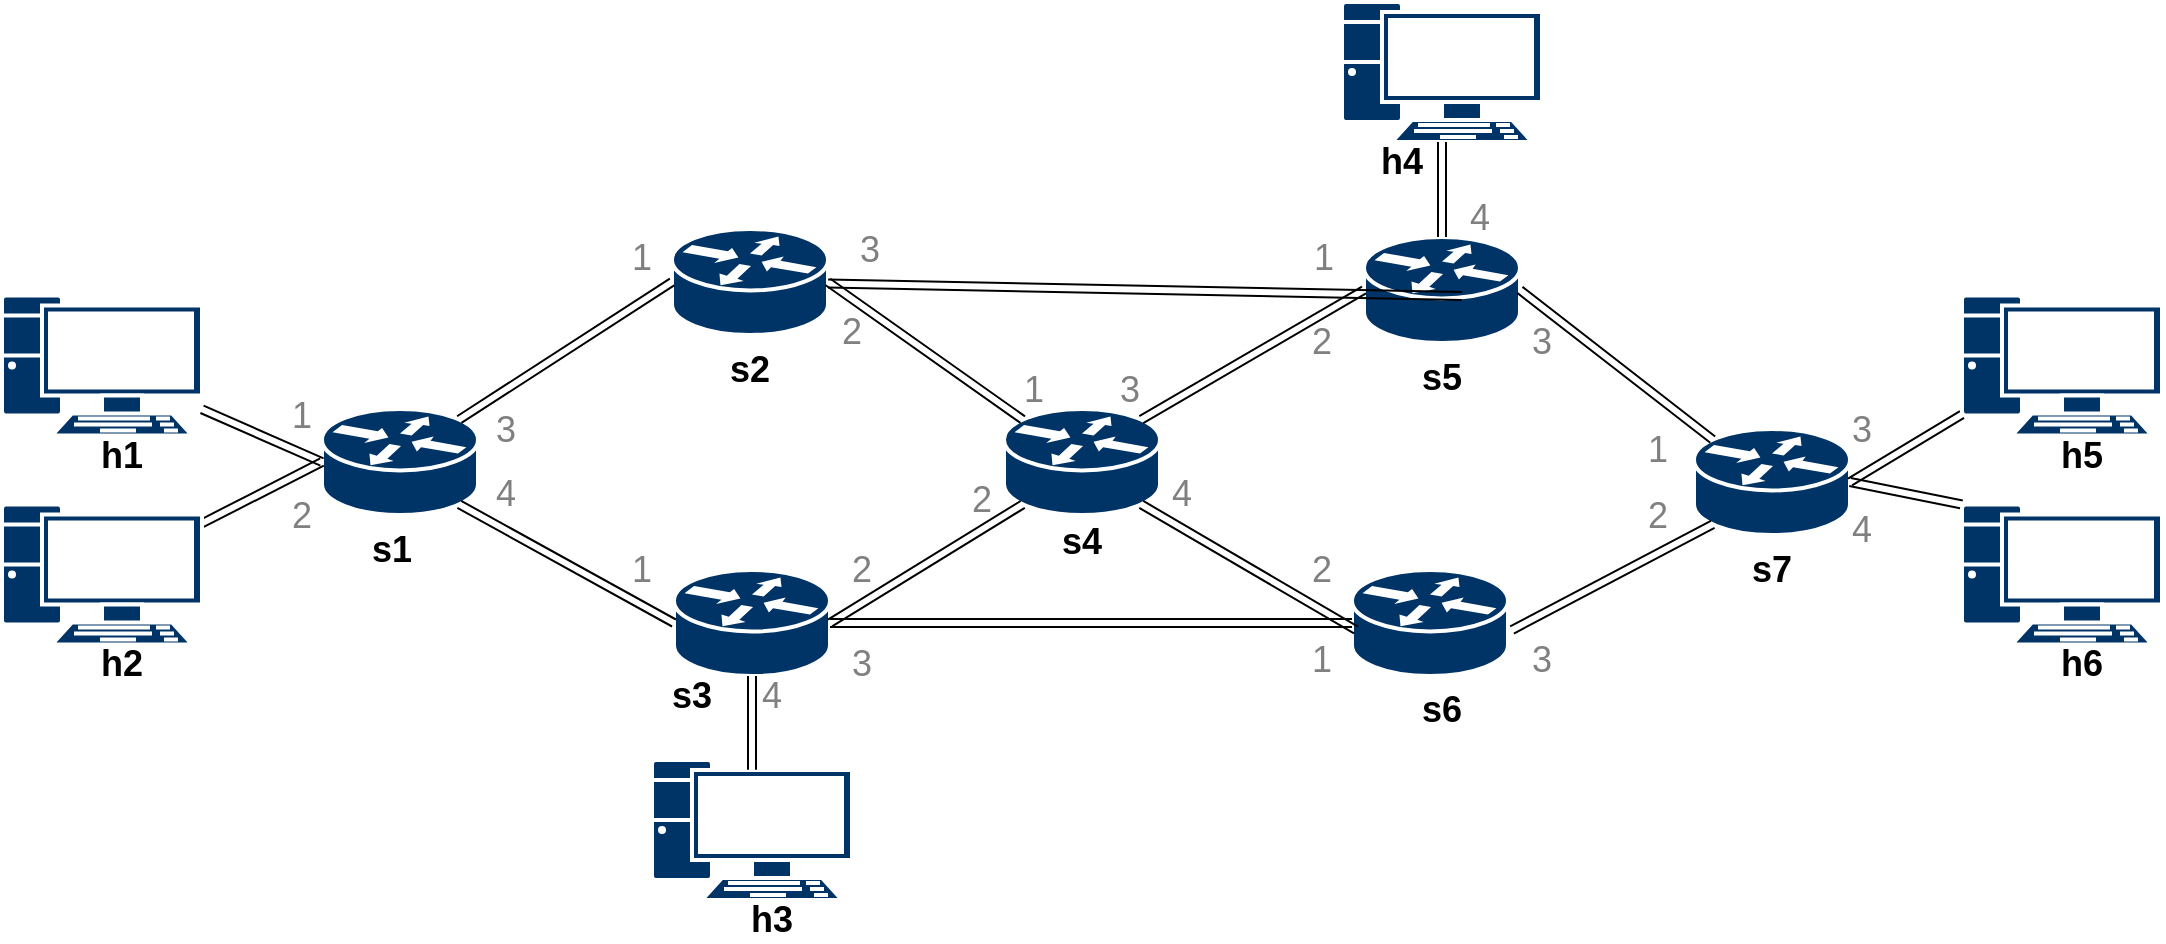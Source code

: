 <mxfile version="13.7.5" type="device" pages="2"><diagram id="B0WK-qs8H3m_uyVk83sW" name="Page-1"><mxGraphModel dx="2572" dy="1991" grid="0" gridSize="10" guides="1" tooltips="1" connect="1" arrows="1" fold="1" page="1" pageScale="1" pageWidth="850" pageHeight="1100" math="0" shadow="0"><root><mxCell id="0"/><mxCell id="1" parent="0"/><mxCell id="U4go18YyZZVqHq1yXscI-90" value="" style="shape=mxgraph.cisco.routers.router;html=1;dashed=0;fillColor=#003366;strokeColor=#ffffff;strokeWidth=2;verticalLabelPosition=bottom;verticalAlign=top" parent="1" vertex="1"><mxGeometry x="-480" y="-626.5" width="78" height="53" as="geometry"/></mxCell><mxCell id="U4go18YyZZVqHq1yXscI-91" value="" style="shape=mxgraph.cisco.routers.router;html=1;dashed=0;fillColor=#003366;strokeColor=#ffffff;strokeWidth=2;verticalLabelPosition=bottom;verticalAlign=top" parent="1" vertex="1"><mxGeometry x="-139" y="-626.5" width="78" height="53" as="geometry"/></mxCell><mxCell id="U4go18YyZZVqHq1yXscI-92" value="" style="shape=mxgraph.cisco.routers.router;html=1;dashed=0;fillColor=#003366;strokeColor=#ffffff;strokeWidth=2;verticalLabelPosition=bottom;verticalAlign=top" parent="1" vertex="1"><mxGeometry x="-304" y="-546" width="78" height="53" as="geometry"/></mxCell><mxCell id="U4go18YyZZVqHq1yXscI-93" value="" style="shape=link;html=1;jettySize=auto;orthogonalLoop=1;exitX=0.88;exitY=0.9;exitDx=0;exitDy=0;entryX=0;entryY=0.5;entryDx=0;entryDy=0;entryPerimeter=0;exitPerimeter=0;" parent="1" source="U4go18YyZZVqHq1yXscI-90" target="U4go18YyZZVqHq1yXscI-92" edge="1"><mxGeometry width="50" height="50" relative="1" as="geometry"><mxPoint x="-392" y="-590" as="sourcePoint"/><mxPoint x="-129" y="-590" as="targetPoint"/></mxGeometry></mxCell><mxCell id="U4go18YyZZVqHq1yXscI-94" value="" style="shape=link;html=1;jettySize=auto;orthogonalLoop=1;exitX=0.12;exitY=0.9;exitDx=0;exitDy=0;entryX=1;entryY=0.5;entryDx=0;entryDy=0;entryPerimeter=0;exitPerimeter=0;" parent="1" source="U4go18YyZZVqHq1yXscI-91" target="U4go18YyZZVqHq1yXscI-92" edge="1"><mxGeometry width="50" height="50" relative="1" as="geometry"><mxPoint x="-392" y="-590" as="sourcePoint"/><mxPoint x="-285" y="-454" as="targetPoint"/></mxGeometry></mxCell><mxCell id="U4go18YyZZVqHq1yXscI-95" value="" style="shape=mxgraph.cisco.routers.router;html=1;dashed=0;fillColor=#003366;strokeColor=#ffffff;strokeWidth=2;verticalLabelPosition=bottom;verticalAlign=top" parent="1" vertex="1"><mxGeometry x="-305" y="-716.5" width="78" height="53" as="geometry"/></mxCell><mxCell id="U4go18YyZZVqHq1yXscI-96" value="" style="shape=mxgraph.cisco.routers.router;html=1;dashed=0;fillColor=#003366;strokeColor=#ffffff;strokeWidth=2;verticalLabelPosition=bottom;verticalAlign=top" parent="1" vertex="1"><mxGeometry x="35" y="-546" width="78" height="53" as="geometry"/></mxCell><mxCell id="U4go18YyZZVqHq1yXscI-97" value="" style="shape=mxgraph.cisco.routers.router;html=1;dashed=0;fillColor=#003366;strokeColor=#ffffff;strokeWidth=2;verticalLabelPosition=bottom;verticalAlign=top" parent="1" vertex="1"><mxGeometry x="206" y="-616.5" width="78" height="53" as="geometry"/></mxCell><mxCell id="U4go18YyZZVqHq1yXscI-98" value="" style="shape=link;html=1;jettySize=auto;orthogonalLoop=1;exitX=0.88;exitY=0.9;exitDx=0;exitDy=0;entryX=0;entryY=0.5;entryDx=0;entryDy=0;entryPerimeter=0;exitPerimeter=0;" parent="1" source="U4go18YyZZVqHq1yXscI-91" edge="1"><mxGeometry width="50" height="50" relative="1" as="geometry"><mxPoint x="-61" y="-596.5" as="sourcePoint"/><mxPoint x="37" y="-516" as="targetPoint"/></mxGeometry></mxCell><mxCell id="U4go18YyZZVqHq1yXscI-99" value="" style="shape=link;html=1;jettySize=auto;orthogonalLoop=1;exitX=0.12;exitY=0.9;exitDx=0;exitDy=0;entryX=1;entryY=0.5;entryDx=0;entryDy=0;entryPerimeter=0;exitPerimeter=0;" parent="1" source="U4go18YyZZVqHq1yXscI-97" edge="1"><mxGeometry width="50" height="50" relative="1" as="geometry"><mxPoint x="202" y="-596.5" as="sourcePoint"/><mxPoint x="115" y="-516" as="targetPoint"/></mxGeometry></mxCell><mxCell id="U4go18YyZZVqHq1yXscI-100" value="" style="shape=link;html=1;jettySize=auto;orthogonalLoop=1;exitX=0.88;exitY=0.1;exitDx=0;exitDy=0;entryX=0;entryY=0.5;entryDx=0;entryDy=0;entryPerimeter=0;exitPerimeter=0;" parent="1" source="U4go18YyZZVqHq1yXscI-90" target="U4go18YyZZVqHq1yXscI-95" edge="1"><mxGeometry width="50" height="50" relative="1" as="geometry"><mxPoint x="-402" y="-654" as="sourcePoint"/><mxPoint x="-304" y="-573.5" as="targetPoint"/></mxGeometry></mxCell><mxCell id="U4go18YyZZVqHq1yXscI-101" value="" style="shape=link;html=1;jettySize=auto;orthogonalLoop=1;exitX=0.12;exitY=0.1;exitDx=0;exitDy=0;exitPerimeter=0;entryX=1;entryY=0.5;entryDx=0;entryDy=0;entryPerimeter=0;" parent="1" source="U4go18YyZZVqHq1yXscI-91" target="U4go18YyZZVqHq1yXscI-95" edge="1"><mxGeometry width="50" height="50" relative="1" as="geometry"><mxPoint x="-144" y="-606.5" as="sourcePoint"/><mxPoint x="-216" y="-676.5" as="targetPoint"/></mxGeometry></mxCell><mxCell id="U4go18YyZZVqHq1yXscI-102" value="" style="shape=mxgraph.cisco.routers.router;html=1;dashed=0;fillColor=#003366;strokeColor=#ffffff;strokeWidth=2;verticalLabelPosition=bottom;verticalAlign=top" parent="1" vertex="1"><mxGeometry x="41" y="-712.5" width="78" height="53" as="geometry"/></mxCell><mxCell id="U4go18YyZZVqHq1yXscI-103" value="" style="shape=link;html=1;jettySize=auto;orthogonalLoop=1;exitX=0.88;exitY=0.1;exitDx=0;exitDy=0;entryX=0;entryY=0.5;entryDx=0;entryDy=0;entryPerimeter=0;exitPerimeter=0;" parent="1" source="U4go18YyZZVqHq1yXscI-91" target="U4go18YyZZVqHq1yXscI-102" edge="1"><mxGeometry width="50" height="50" relative="1" as="geometry"><mxPoint x="-56" y="-596" as="sourcePoint"/><mxPoint x="42" y="-569.5" as="targetPoint"/></mxGeometry></mxCell><mxCell id="U4go18YyZZVqHq1yXscI-104" value="" style="shape=link;html=1;jettySize=auto;orthogonalLoop=1;exitX=0.12;exitY=0.1;exitDx=0;exitDy=0;exitPerimeter=0;entryX=1;entryY=0.5;entryDx=0;entryDy=0;entryPerimeter=0;" parent="1" source="U4go18YyZZVqHq1yXscI-97" target="U4go18YyZZVqHq1yXscI-102" edge="1"><mxGeometry width="50" height="50" relative="1" as="geometry"><mxPoint x="207" y="-596" as="sourcePoint"/><mxPoint x="130" y="-672.5" as="targetPoint"/></mxGeometry></mxCell><mxCell id="U4go18YyZZVqHq1yXscI-105" value="" style="shape=link;html=1;jettySize=auto;orthogonalLoop=1;entryX=0;entryY=0.5;entryDx=0;entryDy=0;entryPerimeter=0;" parent="1" target="U4go18YyZZVqHq1yXscI-90" edge="1" source="U4go18YyZZVqHq1yXscI-108"><mxGeometry width="50" height="50" relative="1" as="geometry"><mxPoint x="-520" y="-599.5" as="sourcePoint"/><mxPoint x="-422.64" y="-546" as="targetPoint"/></mxGeometry></mxCell><mxCell id="U4go18YyZZVqHq1yXscI-106" value="" style="shape=link;html=1;jettySize=auto;orthogonalLoop=1;exitX=1;exitY=0.5;exitDx=0;exitDy=0;entryX=0;entryY=0;entryDx=0;entryDy=0;entryPerimeter=0;exitPerimeter=0;" parent="1" edge="1" target="U4go18YyZZVqHq1yXscI-112" source="U4go18YyZZVqHq1yXscI-97"><mxGeometry width="50" height="50" relative="1" as="geometry"><mxPoint x="274.32" y="-568.8" as="sourcePoint"/><mxPoint x="381.68" y="-506" as="targetPoint"/></mxGeometry></mxCell><mxCell id="U4go18YyZZVqHq1yXscI-107" value="" style="shape=link;html=1;jettySize=auto;orthogonalLoop=1;exitX=1;exitY=0.5;exitDx=0;exitDy=0;entryX=0;entryY=0.85;entryDx=0;entryDy=0;entryPerimeter=0;exitPerimeter=0;" parent="1" edge="1" target="U4go18YyZZVqHq1yXscI-110" source="U4go18YyZZVqHq1yXscI-97"><mxGeometry width="50" height="50" relative="1" as="geometry"><mxPoint x="274.32" y="-611.2" as="sourcePoint"/><mxPoint x="385.68" y="-676" as="targetPoint"/></mxGeometry></mxCell><mxCell id="U4go18YyZZVqHq1yXscI-108" value="" style="fontColor=#000000;verticalAlign=top;verticalLabelPosition=bottom;labelPosition=center;align=center;html=1;outlineConnect=0;fillColor=#003366;strokeColor=#ffffff;gradientColor=none;strokeWidth=2;shape=mxgraph.networks.pc;dashed=0;" parent="1" vertex="1"><mxGeometry x="-640" y="-578.75" width="100" height="70" as="geometry"/></mxCell><mxCell id="U4go18YyZZVqHq1yXscI-109" value="h2" style="text;html=1;strokeColor=none;fillColor=none;align=center;verticalAlign=middle;whiteSpace=wrap;rounded=0;fontStyle=1;fontSize=18;" parent="1" vertex="1"><mxGeometry x="-600" y="-508.75" width="40" height="20" as="geometry"/></mxCell><mxCell id="U4go18YyZZVqHq1yXscI-110" value="" style="fontColor=#000000;verticalAlign=top;verticalLabelPosition=bottom;labelPosition=center;align=center;html=1;outlineConnect=0;fillColor=#003366;strokeColor=#ffffff;gradientColor=none;strokeWidth=2;shape=mxgraph.networks.pc;dashed=0;" parent="1" vertex="1"><mxGeometry x="340" y="-683.25" width="100" height="70" as="geometry"/></mxCell><mxCell id="U4go18YyZZVqHq1yXscI-111" value="h5" style="text;html=1;strokeColor=none;fillColor=none;align=center;verticalAlign=middle;whiteSpace=wrap;rounded=0;fontStyle=1;fontSize=18;" parent="1" vertex="1"><mxGeometry x="380" y="-613.5" width="40" height="20" as="geometry"/></mxCell><mxCell id="U4go18YyZZVqHq1yXscI-112" value="" style="fontColor=#000000;verticalAlign=top;verticalLabelPosition=bottom;labelPosition=center;align=center;html=1;outlineConnect=0;fillColor=#003366;strokeColor=#ffffff;gradientColor=none;strokeWidth=2;shape=mxgraph.networks.pc;dashed=0;" parent="1" vertex="1"><mxGeometry x="340" y="-578.75" width="100" height="70" as="geometry"/></mxCell><mxCell id="U4go18YyZZVqHq1yXscI-113" value="h6" style="text;html=1;strokeColor=none;fillColor=none;align=center;verticalAlign=middle;whiteSpace=wrap;rounded=0;fontStyle=1;fontSize=18;" parent="1" vertex="1"><mxGeometry x="380" y="-508.75" width="40" height="20" as="geometry"/></mxCell><mxCell id="U4go18YyZZVqHq1yXscI-114" value="s1" style="text;html=1;strokeColor=none;fillColor=none;align=center;verticalAlign=middle;whiteSpace=wrap;rounded=0;fontStyle=1;fontSize=18;" parent="1" vertex="1"><mxGeometry x="-465" y="-566.5" width="40" height="20" as="geometry"/></mxCell><mxCell id="U4go18YyZZVqHq1yXscI-115" value="s2" style="text;html=1;strokeColor=none;fillColor=none;align=center;verticalAlign=middle;whiteSpace=wrap;rounded=0;fontStyle=1;fontSize=18;" parent="1" vertex="1"><mxGeometry x="-286" y="-656.5" width="40" height="20" as="geometry"/></mxCell><mxCell id="U4go18YyZZVqHq1yXscI-116" value="s3" style="text;html=1;strokeColor=none;fillColor=none;align=center;verticalAlign=middle;whiteSpace=wrap;rounded=0;fontStyle=1;fontSize=18;" parent="1" vertex="1"><mxGeometry x="-315" y="-493" width="40" height="20" as="geometry"/></mxCell><mxCell id="U4go18YyZZVqHq1yXscI-117" value="s6" style="text;html=1;strokeColor=none;fillColor=none;align=center;verticalAlign=middle;whiteSpace=wrap;rounded=0;fontStyle=1;fontSize=18;" parent="1" vertex="1"><mxGeometry x="60" y="-486.5" width="40" height="20" as="geometry"/></mxCell><mxCell id="U4go18YyZZVqHq1yXscI-118" value="s5" style="text;html=1;strokeColor=none;fillColor=none;align=center;verticalAlign=middle;whiteSpace=wrap;rounded=0;fontStyle=1;fontSize=18;" parent="1" vertex="1"><mxGeometry x="60" y="-652.5" width="40" height="20" as="geometry"/></mxCell><mxCell id="U4go18YyZZVqHq1yXscI-119" value="s7" style="text;html=1;strokeColor=none;fillColor=none;align=center;verticalAlign=middle;whiteSpace=wrap;rounded=0;fontStyle=1;fontSize=18;" parent="1" vertex="1"><mxGeometry x="225" y="-556.5" width="40" height="20" as="geometry"/></mxCell><mxCell id="U4go18YyZZVqHq1yXscI-120" value="s4" style="text;html=1;strokeColor=none;fillColor=none;align=center;verticalAlign=middle;whiteSpace=wrap;rounded=0;fontStyle=1;fontSize=18;" parent="1" vertex="1"><mxGeometry x="-120" y="-570" width="40" height="20" as="geometry"/></mxCell><mxCell id="U4go18YyZZVqHq1yXscI-123" value="1" style="text;html=1;strokeColor=none;fillColor=none;align=center;verticalAlign=middle;whiteSpace=wrap;rounded=0;fontStyle=0;fontSize=18;fontColor=#808080;" parent="1" vertex="1"><mxGeometry x="-510" y="-633.5" width="40" height="20" as="geometry"/></mxCell><mxCell id="U4go18YyZZVqHq1yXscI-124" value="3" style="text;html=1;strokeColor=none;fillColor=none;align=center;verticalAlign=middle;whiteSpace=wrap;rounded=0;fontStyle=0;fontSize=18;fontColor=#808080;" parent="1" vertex="1"><mxGeometry x="-408" y="-626" width="40" height="20" as="geometry"/></mxCell><mxCell id="U4go18YyZZVqHq1yXscI-125" value="4" style="text;html=1;strokeColor=none;fillColor=none;align=center;verticalAlign=middle;whiteSpace=wrap;rounded=0;fontStyle=0;fontSize=18;fontColor=#808080;" parent="1" vertex="1"><mxGeometry x="-408" y="-594.5" width="40" height="20" as="geometry"/></mxCell><mxCell id="U4go18YyZZVqHq1yXscI-126" value="2" style="text;html=1;strokeColor=none;fillColor=none;align=center;verticalAlign=middle;whiteSpace=wrap;rounded=0;fontStyle=0;fontSize=18;fontColor=#808080;" parent="1" vertex="1"><mxGeometry x="-235" y="-675" width="40" height="20" as="geometry"/></mxCell><mxCell id="U4go18YyZZVqHq1yXscI-127" value="1" style="text;html=1;strokeColor=none;fillColor=none;align=center;verticalAlign=middle;whiteSpace=wrap;rounded=0;fontStyle=0;fontSize=18;fontColor=#808080;" parent="1" vertex="1"><mxGeometry x="-340" y="-712.5" width="40" height="20" as="geometry"/></mxCell><mxCell id="U4go18YyZZVqHq1yXscI-128" value="2" style="text;html=1;strokeColor=none;fillColor=none;align=center;verticalAlign=middle;whiteSpace=wrap;rounded=0;fontStyle=0;fontSize=18;fontColor=#808080;" parent="1" vertex="1"><mxGeometry x="-230" y="-556.5" width="40" height="20" as="geometry"/></mxCell><mxCell id="U4go18YyZZVqHq1yXscI-129" value="4" style="text;html=1;strokeColor=none;fillColor=none;align=center;verticalAlign=middle;whiteSpace=wrap;rounded=0;fontStyle=0;fontSize=18;fontColor=#808080;" parent="1" vertex="1"><mxGeometry x="-275" y="-493" width="40" height="20" as="geometry"/></mxCell><mxCell id="U4go18YyZZVqHq1yXscI-130" value="4" style="text;html=1;strokeColor=none;fillColor=none;align=center;verticalAlign=middle;whiteSpace=wrap;rounded=0;fontStyle=0;fontSize=18;fontColor=#808080;" parent="1" vertex="1"><mxGeometry x="-70" y="-594.5" width="40" height="20" as="geometry"/></mxCell><mxCell id="U4go18YyZZVqHq1yXscI-131" value="3" style="text;html=1;strokeColor=none;fillColor=none;align=center;verticalAlign=middle;whiteSpace=wrap;rounded=0;fontStyle=0;fontSize=18;fontColor=#808080;" parent="1" vertex="1"><mxGeometry x="-96" y="-646" width="40" height="20" as="geometry"/></mxCell><mxCell id="U4go18YyZZVqHq1yXscI-132" value="1" style="text;html=1;strokeColor=none;fillColor=none;align=center;verticalAlign=middle;whiteSpace=wrap;rounded=0;fontStyle=0;fontSize=18;fontColor=#808080;" parent="1" vertex="1"><mxGeometry x="-144" y="-646" width="40" height="20" as="geometry"/></mxCell><mxCell id="U4go18YyZZVqHq1yXscI-133" value="2" style="text;html=1;strokeColor=none;fillColor=none;align=center;verticalAlign=middle;whiteSpace=wrap;rounded=0;fontStyle=0;fontSize=18;fontColor=#808080;" parent="1" vertex="1"><mxGeometry x="-170" y="-591.5" width="40" height="20" as="geometry"/></mxCell><mxCell id="U4go18YyZZVqHq1yXscI-134" value="3" style="text;html=1;strokeColor=none;fillColor=none;align=center;verticalAlign=middle;whiteSpace=wrap;rounded=0;fontStyle=0;fontSize=18;fontColor=#808080;" parent="1" vertex="1"><mxGeometry x="110" y="-670" width="40" height="20" as="geometry"/></mxCell><mxCell id="U4go18YyZZVqHq1yXscI-135" value="2" style="text;html=1;strokeColor=none;fillColor=none;align=center;verticalAlign=middle;whiteSpace=wrap;rounded=0;fontStyle=0;fontSize=18;fontColor=#808080;" parent="1" vertex="1"><mxGeometry y="-670" width="40" height="20" as="geometry"/></mxCell><mxCell id="U4go18YyZZVqHq1yXscI-136" value="3" style="text;html=1;strokeColor=none;fillColor=none;align=center;verticalAlign=middle;whiteSpace=wrap;rounded=0;fontStyle=0;fontSize=18;fontColor=#808080;" parent="1" vertex="1"><mxGeometry x="110" y="-511" width="40" height="20" as="geometry"/></mxCell><mxCell id="U4go18YyZZVqHq1yXscI-137" value="2" style="text;html=1;strokeColor=none;fillColor=none;align=center;verticalAlign=middle;whiteSpace=wrap;rounded=0;fontStyle=0;fontSize=18;fontColor=#808080;" parent="1" vertex="1"><mxGeometry y="-556.5" width="40" height="20" as="geometry"/></mxCell><mxCell id="U4go18YyZZVqHq1yXscI-138" value="4" style="text;html=1;strokeColor=none;fillColor=none;align=center;verticalAlign=middle;whiteSpace=wrap;rounded=0;fontStyle=0;fontSize=18;fontColor=#808080;" parent="1" vertex="1"><mxGeometry x="270" y="-576.5" width="40" height="20" as="geometry"/></mxCell><mxCell id="U4go18YyZZVqHq1yXscI-139" value="3" style="text;html=1;strokeColor=none;fillColor=none;align=center;verticalAlign=middle;whiteSpace=wrap;rounded=0;fontStyle=0;fontSize=18;fontColor=#808080;" parent="1" vertex="1"><mxGeometry x="270" y="-626.5" width="40" height="20" as="geometry"/></mxCell><mxCell id="U4go18YyZZVqHq1yXscI-140" value="1" style="text;html=1;strokeColor=none;fillColor=none;align=center;verticalAlign=middle;whiteSpace=wrap;rounded=0;fontStyle=0;fontSize=18;fontColor=#808080;" parent="1" vertex="1"><mxGeometry x="168" y="-616.5" width="40" height="20" as="geometry"/></mxCell><mxCell id="U4go18YyZZVqHq1yXscI-141" value="2" style="text;html=1;strokeColor=none;fillColor=none;align=center;verticalAlign=middle;whiteSpace=wrap;rounded=0;fontStyle=0;fontSize=18;fontColor=#808080;" parent="1" vertex="1"><mxGeometry x="168" y="-583.5" width="40" height="20" as="geometry"/></mxCell><mxCell id="B4ieA7MkEwwjnOSeDFHS-1" value="" style="shape=link;html=1;jettySize=auto;orthogonalLoop=1;exitX=0.628;exitY=0.557;exitDx=0;exitDy=0;exitPerimeter=0;" edge="1" parent="1" source="U4go18YyZZVqHq1yXscI-102" target="U4go18YyZZVqHq1yXscI-95"><mxGeometry width="50" height="50" relative="1" as="geometry"><mxPoint x="-119.64" y="-611.2" as="sourcePoint"/><mxPoint x="-217" y="-680" as="targetPoint"/></mxGeometry></mxCell><mxCell id="B4ieA7MkEwwjnOSeDFHS-2" value="" style="shape=link;html=1;jettySize=auto;orthogonalLoop=1;" edge="1" parent="1" source="U4go18YyZZVqHq1yXscI-96" target="U4go18YyZZVqHq1yXscI-92"><mxGeometry width="50" height="50" relative="1" as="geometry"><mxPoint x="-109.64" y="-601.2" as="sourcePoint"/><mxPoint x="-207" y="-670" as="targetPoint"/></mxGeometry></mxCell><mxCell id="B4ieA7MkEwwjnOSeDFHS-4" value="" style="fontColor=#000000;verticalAlign=top;verticalLabelPosition=bottom;labelPosition=center;align=center;html=1;outlineConnect=0;fillColor=#003366;strokeColor=#ffffff;gradientColor=none;strokeWidth=2;shape=mxgraph.networks.pc;dashed=0;" vertex="1" parent="1"><mxGeometry x="-640" y="-683.25" width="100" height="70" as="geometry"/></mxCell><mxCell id="B4ieA7MkEwwjnOSeDFHS-5" value="h1" style="text;html=1;strokeColor=none;fillColor=none;align=center;verticalAlign=middle;whiteSpace=wrap;rounded=0;fontStyle=1;fontSize=18;" vertex="1" parent="1"><mxGeometry x="-600" y="-613.25" width="40" height="20" as="geometry"/></mxCell><mxCell id="B4ieA7MkEwwjnOSeDFHS-6" value="" style="shape=link;html=1;jettySize=auto;orthogonalLoop=1;exitX=0;exitY=0.5;exitDx=0;exitDy=0;exitPerimeter=0;" edge="1" parent="1" source="U4go18YyZZVqHq1yXscI-90" target="B4ieA7MkEwwjnOSeDFHS-4"><mxGeometry width="50" height="50" relative="1" as="geometry"><mxPoint x="-510" y="-569.111" as="sourcePoint"/><mxPoint x="-470" y="-590" as="targetPoint"/></mxGeometry></mxCell><mxCell id="B4ieA7MkEwwjnOSeDFHS-7" value="" style="fontColor=#000000;verticalAlign=top;verticalLabelPosition=bottom;labelPosition=center;align=center;html=1;outlineConnect=0;fillColor=#003366;strokeColor=#ffffff;gradientColor=none;strokeWidth=2;shape=mxgraph.networks.pc;dashed=0;" vertex="1" parent="1"><mxGeometry x="-315" y="-451" width="100" height="70" as="geometry"/></mxCell><mxCell id="B4ieA7MkEwwjnOSeDFHS-8" value="h3" style="text;html=1;strokeColor=none;fillColor=none;align=center;verticalAlign=middle;whiteSpace=wrap;rounded=0;fontStyle=1;fontSize=18;" vertex="1" parent="1"><mxGeometry x="-275" y="-381" width="40" height="20" as="geometry"/></mxCell><mxCell id="B4ieA7MkEwwjnOSeDFHS-10" value="" style="fontColor=#000000;verticalAlign=top;verticalLabelPosition=bottom;labelPosition=center;align=center;html=1;outlineConnect=0;fillColor=#003366;strokeColor=#ffffff;gradientColor=none;strokeWidth=2;shape=mxgraph.networks.pc;dashed=0;" vertex="1" parent="1"><mxGeometry x="30" y="-830" width="100" height="70" as="geometry"/></mxCell><mxCell id="B4ieA7MkEwwjnOSeDFHS-11" value="h4" style="text;html=1;strokeColor=none;fillColor=none;align=center;verticalAlign=middle;whiteSpace=wrap;rounded=0;fontStyle=1;fontSize=18;" vertex="1" parent="1"><mxGeometry x="40" y="-760" width="40" height="20" as="geometry"/></mxCell><mxCell id="B4ieA7MkEwwjnOSeDFHS-13" value="" style="shape=link;html=1;jettySize=auto;orthogonalLoop=1;exitX=0.5;exitY=0;exitDx=0;exitDy=0;exitPerimeter=0;" edge="1" parent="1" source="U4go18YyZZVqHq1yXscI-102" target="B4ieA7MkEwwjnOSeDFHS-10"><mxGeometry width="50" height="50" relative="1" as="geometry"><mxPoint x="-450.64" y="-643.2" as="sourcePoint"/><mxPoint x="-500" y="-661.233" as="targetPoint"/></mxGeometry></mxCell><mxCell id="B4ieA7MkEwwjnOSeDFHS-14" value="" style="shape=link;html=1;jettySize=auto;orthogonalLoop=1;entryX=0.5;entryY=0.07;entryDx=0;entryDy=0;entryPerimeter=0;" edge="1" parent="1" source="U4go18YyZZVqHq1yXscI-92" target="B4ieA7MkEwwjnOSeDFHS-7"><mxGeometry width="50" height="50" relative="1" as="geometry"><mxPoint x="-440.64" y="-591.2" as="sourcePoint"/><mxPoint x="-490" y="-609.233" as="targetPoint"/></mxGeometry></mxCell><mxCell id="B4ieA7MkEwwjnOSeDFHS-16" value="2" style="text;html=1;strokeColor=none;fillColor=none;align=center;verticalAlign=middle;whiteSpace=wrap;rounded=0;fontStyle=0;fontSize=18;fontColor=#808080;" vertex="1" parent="1"><mxGeometry x="-510" y="-583.5" width="40" height="20" as="geometry"/></mxCell><mxCell id="B4ieA7MkEwwjnOSeDFHS-18" value="3" style="text;html=1;strokeColor=none;fillColor=none;align=center;verticalAlign=middle;whiteSpace=wrap;rounded=0;fontStyle=0;fontSize=18;fontColor=#808080;" vertex="1" parent="1"><mxGeometry x="-226" y="-716.5" width="40" height="20" as="geometry"/></mxCell><mxCell id="B4ieA7MkEwwjnOSeDFHS-20" value="1" style="text;html=1;strokeColor=none;fillColor=none;align=center;verticalAlign=middle;whiteSpace=wrap;rounded=0;fontStyle=0;fontSize=18;fontColor=#808080;" vertex="1" parent="1"><mxGeometry x="-340" y="-556.5" width="40" height="20" as="geometry"/></mxCell><mxCell id="B4ieA7MkEwwjnOSeDFHS-21" value="3" style="text;html=1;strokeColor=none;fillColor=none;align=center;verticalAlign=middle;whiteSpace=wrap;rounded=0;fontStyle=0;fontSize=18;fontColor=#808080;" vertex="1" parent="1"><mxGeometry x="-230" y="-508.75" width="40" height="20" as="geometry"/></mxCell><mxCell id="B4ieA7MkEwwjnOSeDFHS-22" value="1" style="text;html=1;strokeColor=none;fillColor=none;align=center;verticalAlign=middle;whiteSpace=wrap;rounded=0;fontStyle=0;fontSize=18;fontColor=#808080;" vertex="1" parent="1"><mxGeometry x="1" y="-712.5" width="40" height="20" as="geometry"/></mxCell><mxCell id="B4ieA7MkEwwjnOSeDFHS-24" value="4" style="text;html=1;strokeColor=none;fillColor=none;align=center;verticalAlign=middle;whiteSpace=wrap;rounded=0;fontStyle=0;fontSize=18;fontColor=#808080;" vertex="1" parent="1"><mxGeometry x="79" y="-732.5" width="40" height="20" as="geometry"/></mxCell><mxCell id="B4ieA7MkEwwjnOSeDFHS-25" value="1" style="text;html=1;strokeColor=none;fillColor=none;align=center;verticalAlign=middle;whiteSpace=wrap;rounded=0;fontStyle=0;fontSize=18;fontColor=#808080;" vertex="1" parent="1"><mxGeometry y="-511" width="40" height="20" as="geometry"/></mxCell></root></mxGraphModel></diagram><diagram name="Copy of Page-1" id="Jq4Bd32oKz4DNX3u5gQL"><mxGraphModel dx="2916" dy="2126" grid="1" gridSize="10" guides="1" tooltips="1" connect="1" arrows="1" fold="1" page="1" pageScale="1" pageWidth="850" pageHeight="1100" math="0" shadow="0"><root><mxCell id="gn1PB1G_zVy1GwIdM90C-0"/><mxCell id="gn1PB1G_zVy1GwIdM90C-1" parent="gn1PB1G_zVy1GwIdM90C-0"/><mxCell id="gn1PB1G_zVy1GwIdM90C-2" value="" style="curved=1;endArrow=classic;html=1;strokeColor=#242BFF;strokeWidth=6;" edge="1" parent="gn1PB1G_zVy1GwIdM90C-1" source="gn1PB1G_zVy1GwIdM90C-22"><mxGeometry width="50" height="50" relative="1" as="geometry"><mxPoint y="-626.5" as="sourcePoint"/><mxPoint x="390" y="-796.5" as="targetPoint"/><Array as="points"><mxPoint x="-430" y="-716.5"/><mxPoint x="-260" y="-836.5"/><mxPoint x="-90" y="-716.5"/><mxPoint x="120" y="-566.5"/></Array></mxGeometry></mxCell><mxCell id="gn1PB1G_zVy1GwIdM90C-3" value="" style="curved=1;endArrow=classic;html=1;strokeWidth=6;strokeColor=#FF0000;" edge="1" parent="gn1PB1G_zVy1GwIdM90C-1"><mxGeometry width="50" height="50" relative="1" as="geometry"><mxPoint x="-500" y="-701.885" as="sourcePoint"/><mxPoint x="390" y="-616.5" as="targetPoint"/><Array as="points"><mxPoint x="-420" y="-706.5"/><mxPoint x="-260" y="-586.5"/><mxPoint x="-90" y="-706.5"/><mxPoint x="90" y="-836.5"/><mxPoint x="250" y="-706.5"/></Array></mxGeometry></mxCell><mxCell id="gn1PB1G_zVy1GwIdM90C-4" value="" style="shape=mxgraph.cisco.routers.router;html=1;dashed=0;fillColor=#003366;strokeColor=#ffffff;strokeWidth=2;verticalLabelPosition=bottom;verticalAlign=top" vertex="1" parent="gn1PB1G_zVy1GwIdM90C-1"><mxGeometry x="-470" y="-736.5" width="78" height="53" as="geometry"/></mxCell><mxCell id="gn1PB1G_zVy1GwIdM90C-5" value="" style="shape=mxgraph.cisco.routers.router;html=1;dashed=0;fillColor=#003366;strokeColor=#ffffff;strokeWidth=2;verticalLabelPosition=bottom;verticalAlign=top" vertex="1" parent="gn1PB1G_zVy1GwIdM90C-1"><mxGeometry x="-129" y="-736.5" width="78" height="53" as="geometry"/></mxCell><mxCell id="gn1PB1G_zVy1GwIdM90C-6" value="" style="shape=mxgraph.cisco.routers.router;html=1;dashed=0;fillColor=#003366;strokeColor=#ffffff;strokeWidth=2;verticalLabelPosition=bottom;verticalAlign=top" vertex="1" parent="gn1PB1G_zVy1GwIdM90C-1"><mxGeometry x="-294" y="-656" width="78" height="53" as="geometry"/></mxCell><mxCell id="gn1PB1G_zVy1GwIdM90C-7" value="" style="shape=link;html=1;jettySize=auto;orthogonalLoop=1;exitX=0.88;exitY=0.9;exitDx=0;exitDy=0;entryX=0;entryY=0.5;entryDx=0;entryDy=0;entryPerimeter=0;exitPerimeter=0;" edge="1" parent="gn1PB1G_zVy1GwIdM90C-1" source="gn1PB1G_zVy1GwIdM90C-4" target="gn1PB1G_zVy1GwIdM90C-6"><mxGeometry width="50" height="50" relative="1" as="geometry"><mxPoint x="-382" y="-700" as="sourcePoint"/><mxPoint x="-119" y="-700" as="targetPoint"/></mxGeometry></mxCell><mxCell id="gn1PB1G_zVy1GwIdM90C-8" value="" style="shape=link;html=1;jettySize=auto;orthogonalLoop=1;exitX=0.12;exitY=0.9;exitDx=0;exitDy=0;entryX=1;entryY=0.5;entryDx=0;entryDy=0;entryPerimeter=0;exitPerimeter=0;" edge="1" parent="gn1PB1G_zVy1GwIdM90C-1" source="gn1PB1G_zVy1GwIdM90C-5" target="gn1PB1G_zVy1GwIdM90C-6"><mxGeometry width="50" height="50" relative="1" as="geometry"><mxPoint x="-382" y="-700" as="sourcePoint"/><mxPoint x="-275" y="-564" as="targetPoint"/></mxGeometry></mxCell><mxCell id="gn1PB1G_zVy1GwIdM90C-9" value="" style="shape=mxgraph.cisco.routers.router;html=1;dashed=0;fillColor=#003366;strokeColor=#ffffff;strokeWidth=2;verticalLabelPosition=bottom;verticalAlign=top" vertex="1" parent="gn1PB1G_zVy1GwIdM90C-1"><mxGeometry x="-295" y="-826.5" width="78" height="53" as="geometry"/></mxCell><mxCell id="gn1PB1G_zVy1GwIdM90C-10" value="" style="shape=mxgraph.cisco.routers.router;html=1;dashed=0;fillColor=#003366;strokeColor=#ffffff;strokeWidth=2;verticalLabelPosition=bottom;verticalAlign=top" vertex="1" parent="gn1PB1G_zVy1GwIdM90C-1"><mxGeometry x="45" y="-656" width="78" height="53" as="geometry"/></mxCell><mxCell id="gn1PB1G_zVy1GwIdM90C-11" value="" style="shape=mxgraph.cisco.routers.router;html=1;dashed=0;fillColor=#003366;strokeColor=#ffffff;strokeWidth=2;verticalLabelPosition=bottom;verticalAlign=top" vertex="1" parent="gn1PB1G_zVy1GwIdM90C-1"><mxGeometry x="216" y="-726.5" width="78" height="53" as="geometry"/></mxCell><mxCell id="gn1PB1G_zVy1GwIdM90C-12" value="" style="shape=link;html=1;jettySize=auto;orthogonalLoop=1;exitX=0.88;exitY=0.9;exitDx=0;exitDy=0;entryX=0;entryY=0.5;entryDx=0;entryDy=0;entryPerimeter=0;exitPerimeter=0;" edge="1" parent="gn1PB1G_zVy1GwIdM90C-1" source="gn1PB1G_zVy1GwIdM90C-5"><mxGeometry width="50" height="50" relative="1" as="geometry"><mxPoint x="-51" y="-706.5" as="sourcePoint"/><mxPoint x="47" y="-626" as="targetPoint"/></mxGeometry></mxCell><mxCell id="gn1PB1G_zVy1GwIdM90C-13" value="" style="shape=link;html=1;jettySize=auto;orthogonalLoop=1;exitX=0.12;exitY=0.9;exitDx=0;exitDy=0;entryX=1;entryY=0.5;entryDx=0;entryDy=0;entryPerimeter=0;exitPerimeter=0;" edge="1" parent="gn1PB1G_zVy1GwIdM90C-1" source="gn1PB1G_zVy1GwIdM90C-11"><mxGeometry width="50" height="50" relative="1" as="geometry"><mxPoint x="212" y="-706.5" as="sourcePoint"/><mxPoint x="125" y="-626" as="targetPoint"/></mxGeometry></mxCell><mxCell id="gn1PB1G_zVy1GwIdM90C-14" value="" style="shape=link;html=1;jettySize=auto;orthogonalLoop=1;exitX=0.88;exitY=0.1;exitDx=0;exitDy=0;entryX=0;entryY=0.5;entryDx=0;entryDy=0;entryPerimeter=0;exitPerimeter=0;" edge="1" parent="gn1PB1G_zVy1GwIdM90C-1" source="gn1PB1G_zVy1GwIdM90C-4" target="gn1PB1G_zVy1GwIdM90C-9"><mxGeometry width="50" height="50" relative="1" as="geometry"><mxPoint x="-392" y="-764" as="sourcePoint"/><mxPoint x="-294" y="-683.5" as="targetPoint"/></mxGeometry></mxCell><mxCell id="gn1PB1G_zVy1GwIdM90C-15" value="" style="shape=link;html=1;jettySize=auto;orthogonalLoop=1;exitX=0.12;exitY=0.1;exitDx=0;exitDy=0;exitPerimeter=0;entryX=1;entryY=0.5;entryDx=0;entryDy=0;entryPerimeter=0;" edge="1" parent="gn1PB1G_zVy1GwIdM90C-1" source="gn1PB1G_zVy1GwIdM90C-5" target="gn1PB1G_zVy1GwIdM90C-9"><mxGeometry width="50" height="50" relative="1" as="geometry"><mxPoint x="-134" y="-716.5" as="sourcePoint"/><mxPoint x="-206" y="-786.5" as="targetPoint"/></mxGeometry></mxCell><mxCell id="gn1PB1G_zVy1GwIdM90C-16" value="" style="shape=mxgraph.cisco.routers.router;html=1;dashed=0;fillColor=#003366;strokeColor=#ffffff;strokeWidth=2;verticalLabelPosition=bottom;verticalAlign=top" vertex="1" parent="gn1PB1G_zVy1GwIdM90C-1"><mxGeometry x="51" y="-822.5" width="78" height="53" as="geometry"/></mxCell><mxCell id="gn1PB1G_zVy1GwIdM90C-17" value="" style="shape=link;html=1;jettySize=auto;orthogonalLoop=1;exitX=0.88;exitY=0.1;exitDx=0;exitDy=0;entryX=0;entryY=0.5;entryDx=0;entryDy=0;entryPerimeter=0;exitPerimeter=0;" edge="1" parent="gn1PB1G_zVy1GwIdM90C-1" source="gn1PB1G_zVy1GwIdM90C-5" target="gn1PB1G_zVy1GwIdM90C-16"><mxGeometry width="50" height="50" relative="1" as="geometry"><mxPoint x="-46" y="-706" as="sourcePoint"/><mxPoint x="52" y="-679.5" as="targetPoint"/></mxGeometry></mxCell><mxCell id="gn1PB1G_zVy1GwIdM90C-18" value="" style="shape=link;html=1;jettySize=auto;orthogonalLoop=1;exitX=0.12;exitY=0.1;exitDx=0;exitDy=0;exitPerimeter=0;entryX=1;entryY=0.5;entryDx=0;entryDy=0;entryPerimeter=0;" edge="1" parent="gn1PB1G_zVy1GwIdM90C-1" source="gn1PB1G_zVy1GwIdM90C-11" target="gn1PB1G_zVy1GwIdM90C-16"><mxGeometry width="50" height="50" relative="1" as="geometry"><mxPoint x="217" y="-706" as="sourcePoint"/><mxPoint x="140" y="-782.5" as="targetPoint"/></mxGeometry></mxCell><mxCell id="gn1PB1G_zVy1GwIdM90C-19" value="" style="shape=link;html=1;jettySize=auto;orthogonalLoop=1;entryX=0;entryY=0.5;entryDx=0;entryDy=0;entryPerimeter=0;" edge="1" parent="gn1PB1G_zVy1GwIdM90C-1" target="gn1PB1G_zVy1GwIdM90C-4"><mxGeometry width="50" height="50" relative="1" as="geometry"><mxPoint x="-510" y="-709.5" as="sourcePoint"/><mxPoint x="-412.64" y="-656" as="targetPoint"/></mxGeometry></mxCell><mxCell id="gn1PB1G_zVy1GwIdM90C-20" value="" style="shape=link;html=1;jettySize=auto;orthogonalLoop=1;exitX=0.88;exitY=0.9;exitDx=0;exitDy=0;entryX=0;entryY=0.5;entryDx=0;entryDy=0;entryPerimeter=0;exitPerimeter=0;" edge="1" parent="gn1PB1G_zVy1GwIdM90C-1"><mxGeometry width="50" height="50" relative="1" as="geometry"><mxPoint x="284.32" y="-678.8" as="sourcePoint"/><mxPoint x="391.68" y="-616" as="targetPoint"/></mxGeometry></mxCell><mxCell id="gn1PB1G_zVy1GwIdM90C-21" value="" style="shape=link;html=1;jettySize=auto;orthogonalLoop=1;exitX=0.88;exitY=0.1;exitDx=0;exitDy=0;entryX=0;entryY=0.5;entryDx=0;entryDy=0;entryPerimeter=0;exitPerimeter=0;" edge="1" parent="gn1PB1G_zVy1GwIdM90C-1"><mxGeometry width="50" height="50" relative="1" as="geometry"><mxPoint x="284.32" y="-721.2" as="sourcePoint"/><mxPoint x="395.68" y="-786" as="targetPoint"/></mxGeometry></mxCell><mxCell id="gn1PB1G_zVy1GwIdM90C-22" value="" style="fontColor=#000000;verticalAlign=top;verticalLabelPosition=bottom;labelPosition=center;align=center;html=1;outlineConnect=0;fillColor=#003366;strokeColor=#ffffff;gradientColor=none;strokeWidth=2;shape=mxgraph.networks.pc;dashed=0;" vertex="1" parent="gn1PB1G_zVy1GwIdM90C-1"><mxGeometry x="-610" y="-744" width="100" height="70" as="geometry"/></mxCell><mxCell id="gn1PB1G_zVy1GwIdM90C-23" value="h1" style="text;html=1;strokeColor=none;fillColor=none;align=center;verticalAlign=middle;whiteSpace=wrap;rounded=0;fontStyle=1;fontSize=18;" vertex="1" parent="gn1PB1G_zVy1GwIdM90C-1"><mxGeometry x="-570" y="-669" width="40" height="20" as="geometry"/></mxCell><mxCell id="gn1PB1G_zVy1GwIdM90C-24" value="" style="fontColor=#000000;verticalAlign=top;verticalLabelPosition=bottom;labelPosition=center;align=center;html=1;outlineConnect=0;fillColor=#003366;strokeColor=#ffffff;gradientColor=none;strokeWidth=2;shape=mxgraph.networks.pc;dashed=0;" vertex="1" parent="gn1PB1G_zVy1GwIdM90C-1"><mxGeometry x="400" y="-840" width="100" height="70" as="geometry"/></mxCell><mxCell id="gn1PB1G_zVy1GwIdM90C-25" value="h2" style="text;html=1;strokeColor=none;fillColor=none;align=center;verticalAlign=middle;whiteSpace=wrap;rounded=0;fontStyle=1;fontSize=18;" vertex="1" parent="gn1PB1G_zVy1GwIdM90C-1"><mxGeometry x="440" y="-765" width="40" height="20" as="geometry"/></mxCell><mxCell id="gn1PB1G_zVy1GwIdM90C-26" value="" style="fontColor=#000000;verticalAlign=top;verticalLabelPosition=bottom;labelPosition=center;align=center;html=1;outlineConnect=0;fillColor=#003366;strokeColor=#ffffff;gradientColor=none;strokeWidth=2;shape=mxgraph.networks.pc;dashed=0;" vertex="1" parent="gn1PB1G_zVy1GwIdM90C-1"><mxGeometry x="390" y="-673.5" width="100" height="70" as="geometry"/></mxCell><mxCell id="gn1PB1G_zVy1GwIdM90C-27" value="h3" style="text;html=1;strokeColor=none;fillColor=none;align=center;verticalAlign=middle;whiteSpace=wrap;rounded=0;fontStyle=1;fontSize=18;" vertex="1" parent="gn1PB1G_zVy1GwIdM90C-1"><mxGeometry x="440" y="-598.5" width="40" height="20" as="geometry"/></mxCell><mxCell id="gn1PB1G_zVy1GwIdM90C-28" value="s1" style="text;html=1;strokeColor=none;fillColor=none;align=center;verticalAlign=middle;whiteSpace=wrap;rounded=0;fontStyle=1;fontSize=18;" vertex="1" parent="gn1PB1G_zVy1GwIdM90C-1"><mxGeometry x="-455" y="-676.5" width="40" height="20" as="geometry"/></mxCell><mxCell id="gn1PB1G_zVy1GwIdM90C-29" value="s2" style="text;html=1;strokeColor=none;fillColor=none;align=center;verticalAlign=middle;whiteSpace=wrap;rounded=0;fontStyle=1;fontSize=18;" vertex="1" parent="gn1PB1G_zVy1GwIdM90C-1"><mxGeometry x="-276" y="-766.5" width="40" height="20" as="geometry"/></mxCell><mxCell id="gn1PB1G_zVy1GwIdM90C-30" value="s3" style="text;html=1;strokeColor=none;fillColor=none;align=center;verticalAlign=middle;whiteSpace=wrap;rounded=0;fontStyle=1;fontSize=18;" vertex="1" parent="gn1PB1G_zVy1GwIdM90C-1"><mxGeometry x="-276" y="-596" width="40" height="20" as="geometry"/></mxCell><mxCell id="gn1PB1G_zVy1GwIdM90C-31" value="s6" style="text;html=1;strokeColor=none;fillColor=none;align=center;verticalAlign=middle;whiteSpace=wrap;rounded=0;fontStyle=1;fontSize=18;" vertex="1" parent="gn1PB1G_zVy1GwIdM90C-1"><mxGeometry x="70" y="-596.5" width="40" height="20" as="geometry"/></mxCell><mxCell id="gn1PB1G_zVy1GwIdM90C-32" value="s5" style="text;html=1;strokeColor=none;fillColor=none;align=center;verticalAlign=middle;whiteSpace=wrap;rounded=0;fontStyle=1;fontSize=18;" vertex="1" parent="gn1PB1G_zVy1GwIdM90C-1"><mxGeometry x="70" y="-762.5" width="40" height="20" as="geometry"/></mxCell><mxCell id="gn1PB1G_zVy1GwIdM90C-33" value="s7" style="text;html=1;strokeColor=none;fillColor=none;align=center;verticalAlign=middle;whiteSpace=wrap;rounded=0;fontStyle=1;fontSize=18;" vertex="1" parent="gn1PB1G_zVy1GwIdM90C-1"><mxGeometry x="235" y="-666.5" width="40" height="20" as="geometry"/></mxCell><mxCell id="gn1PB1G_zVy1GwIdM90C-34" value="s4" style="text;html=1;strokeColor=none;fillColor=none;align=center;verticalAlign=middle;whiteSpace=wrap;rounded=0;fontStyle=1;fontSize=18;" vertex="1" parent="gn1PB1G_zVy1GwIdM90C-1"><mxGeometry x="-112" y="-676.5" width="40" height="20" as="geometry"/></mxCell><mxCell id="gn1PB1G_zVy1GwIdM90C-35" value="&lt;font style=&quot;font-size: 23px&quot;&gt;&lt;b&gt;&lt;font style=&quot;font-size: 23px&quot; color=&quot;#3333FF&quot;&gt;Label 2&lt;/font&gt;&lt;/b&gt;&lt;/font&gt;" style="text;html=1;strokeColor=none;fillColor=none;align=center;verticalAlign=middle;whiteSpace=wrap;rounded=0;" vertex="1" parent="gn1PB1G_zVy1GwIdM90C-1"><mxGeometry x="-460" y="-793.5" width="94" height="20" as="geometry"/></mxCell><mxCell id="gn1PB1G_zVy1GwIdM90C-36" value="&lt;font style=&quot;font-size: 23px&quot; color=&quot;#FF3333&quot;&gt;&lt;b&gt;&lt;font style=&quot;font-size: 23px&quot;&gt;Label 3&lt;/font&gt;&lt;/b&gt;&lt;/font&gt;" style="text;html=1;strokeColor=none;fillColor=none;align=center;verticalAlign=middle;whiteSpace=wrap;rounded=0;" vertex="1" parent="gn1PB1G_zVy1GwIdM90C-1"><mxGeometry x="-430" y="-639.5" width="94" height="20" as="geometry"/></mxCell><mxCell id="gn1PB1G_zVy1GwIdM90C-37" value="1" style="text;html=1;strokeColor=none;fillColor=none;align=center;verticalAlign=middle;whiteSpace=wrap;rounded=0;fontStyle=1;fontSize=18;fontColor=#808080;" vertex="1" parent="gn1PB1G_zVy1GwIdM90C-1"><mxGeometry x="-500" y="-696.5" width="40" height="20" as="geometry"/></mxCell><mxCell id="gn1PB1G_zVy1GwIdM90C-38" value="2" style="text;html=1;strokeColor=none;fillColor=none;align=center;verticalAlign=middle;whiteSpace=wrap;rounded=0;fontStyle=1;fontSize=18;fontColor=#808080;" vertex="1" parent="gn1PB1G_zVy1GwIdM90C-1"><mxGeometry x="-398" y="-739.5" width="40" height="20" as="geometry"/></mxCell><mxCell id="gn1PB1G_zVy1GwIdM90C-39" value="3" style="text;html=1;strokeColor=none;fillColor=none;align=center;verticalAlign=middle;whiteSpace=wrap;rounded=0;fontStyle=1;fontSize=18;fontColor=#808080;" vertex="1" parent="gn1PB1G_zVy1GwIdM90C-1"><mxGeometry x="-398" y="-703.5" width="40" height="20" as="geometry"/></mxCell><mxCell id="gn1PB1G_zVy1GwIdM90C-40" value="2" style="text;html=1;strokeColor=none;fillColor=none;align=center;verticalAlign=middle;whiteSpace=wrap;rounded=0;fontStyle=1;fontSize=18;fontColor=#808080;" vertex="1" parent="gn1PB1G_zVy1GwIdM90C-1"><mxGeometry x="-225" y="-822.5" width="40" height="20" as="geometry"/></mxCell><mxCell id="gn1PB1G_zVy1GwIdM90C-41" value="1" style="text;html=1;strokeColor=none;fillColor=none;align=center;verticalAlign=middle;whiteSpace=wrap;rounded=0;fontStyle=1;fontSize=18;fontColor=#808080;" vertex="1" parent="gn1PB1G_zVy1GwIdM90C-1"><mxGeometry x="-330" y="-822.5" width="40" height="20" as="geometry"/></mxCell><mxCell id="gn1PB1G_zVy1GwIdM90C-42" value="2" style="text;html=1;strokeColor=none;fillColor=none;align=center;verticalAlign=middle;whiteSpace=wrap;rounded=0;fontStyle=1;fontSize=18;fontColor=#808080;" vertex="1" parent="gn1PB1G_zVy1GwIdM90C-1"><mxGeometry x="-219" y="-621" width="40" height="20" as="geometry"/></mxCell><mxCell id="gn1PB1G_zVy1GwIdM90C-43" value="1" style="text;html=1;strokeColor=none;fillColor=none;align=center;verticalAlign=middle;whiteSpace=wrap;rounded=0;fontStyle=1;fontSize=18;fontColor=#808080;" vertex="1" parent="gn1PB1G_zVy1GwIdM90C-1"><mxGeometry x="-330" y="-621" width="40" height="20" as="geometry"/></mxCell><mxCell id="gn1PB1G_zVy1GwIdM90C-44" value="4" style="text;html=1;strokeColor=none;fillColor=none;align=center;verticalAlign=middle;whiteSpace=wrap;rounded=0;fontStyle=1;fontSize=18;fontColor=#808080;" vertex="1" parent="gn1PB1G_zVy1GwIdM90C-1"><mxGeometry x="-86" y="-684.5" width="40" height="20" as="geometry"/></mxCell><mxCell id="gn1PB1G_zVy1GwIdM90C-45" value="3" style="text;html=1;strokeColor=none;fillColor=none;align=center;verticalAlign=middle;whiteSpace=wrap;rounded=0;fontStyle=1;fontSize=18;fontColor=#808080;" vertex="1" parent="gn1PB1G_zVy1GwIdM90C-1"><mxGeometry x="-62" y="-732.5" width="40" height="20" as="geometry"/></mxCell><mxCell id="gn1PB1G_zVy1GwIdM90C-46" value="1" style="text;html=1;strokeColor=none;fillColor=none;align=center;verticalAlign=middle;whiteSpace=wrap;rounded=0;fontStyle=1;fontSize=18;fontColor=#808080;" vertex="1" parent="gn1PB1G_zVy1GwIdM90C-1"><mxGeometry x="-128" y="-756" width="40" height="20" as="geometry"/></mxCell><mxCell id="gn1PB1G_zVy1GwIdM90C-47" value="2" style="text;html=1;strokeColor=none;fillColor=none;align=center;verticalAlign=middle;whiteSpace=wrap;rounded=0;fontStyle=1;fontSize=18;fontColor=#808080;" vertex="1" parent="gn1PB1G_zVy1GwIdM90C-1"><mxGeometry x="-160" y="-701.5" width="40" height="20" as="geometry"/></mxCell><mxCell id="gn1PB1G_zVy1GwIdM90C-48" value="2" style="text;html=1;strokeColor=none;fillColor=none;align=center;verticalAlign=middle;whiteSpace=wrap;rounded=0;fontStyle=1;fontSize=18;fontColor=#808080;" vertex="1" parent="gn1PB1G_zVy1GwIdM90C-1"><mxGeometry x="118" y="-822.5" width="40" height="20" as="geometry"/></mxCell><mxCell id="gn1PB1G_zVy1GwIdM90C-49" value="1" style="text;html=1;strokeColor=none;fillColor=none;align=center;verticalAlign=middle;whiteSpace=wrap;rounded=0;fontStyle=1;fontSize=18;fontColor=#808080;" vertex="1" parent="gn1PB1G_zVy1GwIdM90C-1"><mxGeometry x="22" y="-822.5" width="40" height="20" as="geometry"/></mxCell><mxCell id="gn1PB1G_zVy1GwIdM90C-50" value="2" style="text;html=1;strokeColor=none;fillColor=none;align=center;verticalAlign=middle;whiteSpace=wrap;rounded=0;fontStyle=1;fontSize=18;fontColor=#808080;" vertex="1" parent="gn1PB1G_zVy1GwIdM90C-1"><mxGeometry x="114" y="-621" width="40" height="20" as="geometry"/></mxCell><mxCell id="gn1PB1G_zVy1GwIdM90C-51" value="1" style="text;html=1;strokeColor=none;fillColor=none;align=center;verticalAlign=middle;whiteSpace=wrap;rounded=0;fontStyle=1;fontSize=18;fontColor=#808080;" vertex="1" parent="gn1PB1G_zVy1GwIdM90C-1"><mxGeometry x="18" y="-621" width="40" height="20" as="geometry"/></mxCell><mxCell id="gn1PB1G_zVy1GwIdM90C-52" value="4" style="text;html=1;strokeColor=none;fillColor=none;align=center;verticalAlign=middle;whiteSpace=wrap;rounded=0;fontStyle=1;fontSize=18;fontColor=#808080;" vertex="1" parent="gn1PB1G_zVy1GwIdM90C-1"><mxGeometry x="260" y="-673" width="40" height="20" as="geometry"/></mxCell><mxCell id="gn1PB1G_zVy1GwIdM90C-53" value="3" style="text;html=1;strokeColor=none;fillColor=none;align=center;verticalAlign=middle;whiteSpace=wrap;rounded=0;fontStyle=1;fontSize=18;fontColor=#808080;" vertex="1" parent="gn1PB1G_zVy1GwIdM90C-1"><mxGeometry x="284" y="-721" width="40" height="20" as="geometry"/></mxCell><mxCell id="gn1PB1G_zVy1GwIdM90C-54" value="1" style="text;html=1;strokeColor=none;fillColor=none;align=center;verticalAlign=middle;whiteSpace=wrap;rounded=0;fontStyle=1;fontSize=18;fontColor=#808080;" vertex="1" parent="gn1PB1G_zVy1GwIdM90C-1"><mxGeometry x="218" y="-744.5" width="40" height="20" as="geometry"/></mxCell><mxCell id="gn1PB1G_zVy1GwIdM90C-55" value="2" style="text;html=1;strokeColor=none;fillColor=none;align=center;verticalAlign=middle;whiteSpace=wrap;rounded=0;fontStyle=1;fontSize=18;fontColor=#808080;" vertex="1" parent="gn1PB1G_zVy1GwIdM90C-1"><mxGeometry x="186" y="-690" width="40" height="20" as="geometry"/></mxCell></root></mxGraphModel></diagram></mxfile>